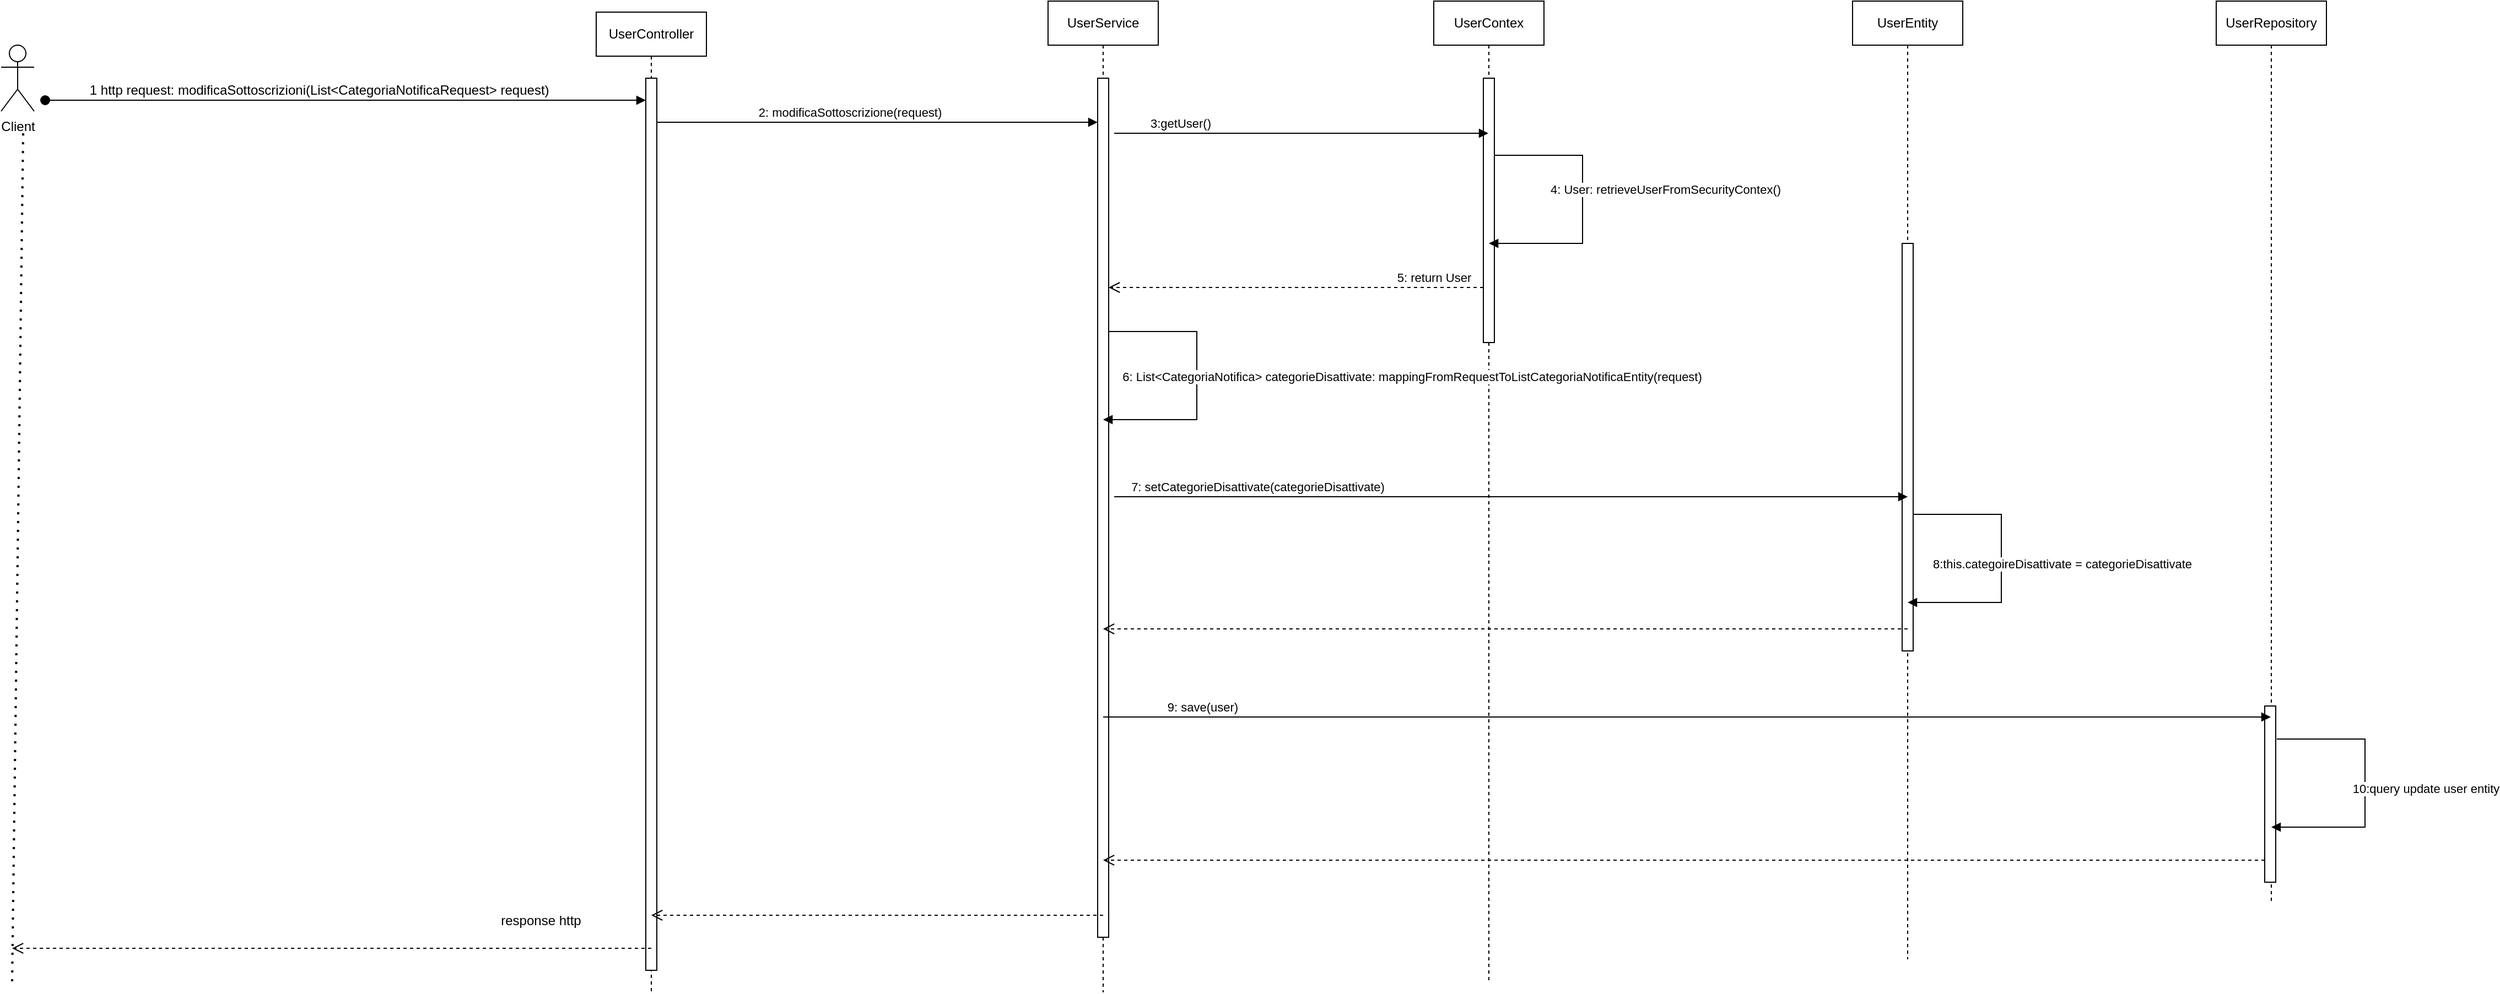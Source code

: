 <mxfile version="28.2.5">
  <diagram name="Pagina-1" id="43YX1HZiOxaPDuEuGN-w">
    <mxGraphModel dx="1774" dy="1680" grid="1" gridSize="10" guides="1" tooltips="1" connect="1" arrows="1" fold="1" page="1" pageScale="1" pageWidth="827" pageHeight="1169" math="0" shadow="0">
      <root>
        <mxCell id="0" />
        <mxCell id="1" parent="0" />
        <mxCell id="-tuFiHdznxaQ97C9SKWg-1" value="UserController" style="shape=umlLifeline;perimeter=lifelinePerimeter;whiteSpace=wrap;html=1;container=1;dropTarget=0;collapsible=0;recursiveResize=0;outlineConnect=0;portConstraint=eastwest;newEdgeStyle={&quot;curved&quot;:0,&quot;rounded&quot;:0};" parent="1" vertex="1">
          <mxGeometry x="140" y="-1120" width="100" height="890" as="geometry" />
        </mxCell>
        <mxCell id="-tuFiHdznxaQ97C9SKWg-3" value="" style="html=1;points=[[0,0,0,0,5],[0,1,0,0,-5],[1,0,0,0,5],[1,1,0,0,-5]];perimeter=orthogonalPerimeter;outlineConnect=0;targetShapes=umlLifeline;portConstraint=eastwest;newEdgeStyle={&quot;curved&quot;:0,&quot;rounded&quot;:0};" parent="-tuFiHdznxaQ97C9SKWg-1" vertex="1">
          <mxGeometry x="45" y="60" width="10" height="810" as="geometry" />
        </mxCell>
        <mxCell id="-tuFiHdznxaQ97C9SKWg-2" value="UserService" style="shape=umlLifeline;perimeter=lifelinePerimeter;whiteSpace=wrap;html=1;container=1;dropTarget=0;collapsible=0;recursiveResize=0;outlineConnect=0;portConstraint=eastwest;newEdgeStyle={&quot;curved&quot;:0,&quot;rounded&quot;:0};" parent="1" vertex="1">
          <mxGeometry x="550" y="-1130" width="100" height="900" as="geometry" />
        </mxCell>
        <mxCell id="-tuFiHdznxaQ97C9SKWg-5" value="" style="html=1;points=[[0,0,0,0,5],[0,1,0,0,-5],[1,0,0,0,5],[1,1,0,0,-5]];perimeter=orthogonalPerimeter;outlineConnect=0;targetShapes=umlLifeline;portConstraint=eastwest;newEdgeStyle={&quot;curved&quot;:0,&quot;rounded&quot;:0};" parent="-tuFiHdznxaQ97C9SKWg-2" vertex="1">
          <mxGeometry x="45" y="70" width="10" height="780" as="geometry" />
        </mxCell>
        <mxCell id="-tuFiHdznxaQ97C9SKWg-4" value="2: modificaSottoscrizione(request)" style="html=1;verticalAlign=bottom;endArrow=block;curved=0;rounded=0;" parent="1" edge="1">
          <mxGeometry x="-0.125" width="80" relative="1" as="geometry">
            <mxPoint x="195" y="-1020" as="sourcePoint" />
            <mxPoint x="595" y="-1020" as="targetPoint" />
            <mxPoint as="offset" />
          </mxGeometry>
        </mxCell>
        <mxCell id="-tuFiHdznxaQ97C9SKWg-6" value="UserContex" style="shape=umlLifeline;perimeter=lifelinePerimeter;whiteSpace=wrap;html=1;container=1;dropTarget=0;collapsible=0;recursiveResize=0;outlineConnect=0;portConstraint=eastwest;newEdgeStyle={&quot;curved&quot;:0,&quot;rounded&quot;:0};" parent="1" vertex="1">
          <mxGeometry x="900" y="-1130" width="100" height="890" as="geometry" />
        </mxCell>
        <mxCell id="-tuFiHdznxaQ97C9SKWg-7" value="" style="html=1;points=[[0,0,0,0,5],[0,1,0,0,-5],[1,0,0,0,5],[1,1,0,0,-5]];perimeter=orthogonalPerimeter;outlineConnect=0;targetShapes=umlLifeline;portConstraint=eastwest;newEdgeStyle={&quot;curved&quot;:0,&quot;rounded&quot;:0};" parent="-tuFiHdznxaQ97C9SKWg-6" vertex="1">
          <mxGeometry x="45" y="70" width="10" height="240" as="geometry" />
        </mxCell>
        <mxCell id="-tuFiHdznxaQ97C9SKWg-8" value="3:getUser()" style="html=1;verticalAlign=bottom;endArrow=block;curved=0;rounded=0;" parent="1" edge="1">
          <mxGeometry x="-0.646" width="80" relative="1" as="geometry">
            <mxPoint x="610" y="-1010" as="sourcePoint" />
            <mxPoint x="949.5" y="-1010" as="targetPoint" />
            <mxPoint as="offset" />
          </mxGeometry>
        </mxCell>
        <mxCell id="-tuFiHdznxaQ97C9SKWg-9" value="5: return User" style="html=1;verticalAlign=bottom;endArrow=open;dashed=1;endSize=8;curved=0;rounded=0;" parent="1" edge="1">
          <mxGeometry x="-0.735" relative="1" as="geometry">
            <mxPoint x="945" y="-870" as="sourcePoint" />
            <mxPoint x="605" y="-870" as="targetPoint" />
            <mxPoint as="offset" />
          </mxGeometry>
        </mxCell>
        <mxCell id="-tuFiHdznxaQ97C9SKWg-10" value="UserEntity" style="shape=umlLifeline;perimeter=lifelinePerimeter;whiteSpace=wrap;html=1;container=1;dropTarget=0;collapsible=0;recursiveResize=0;outlineConnect=0;portConstraint=eastwest;newEdgeStyle={&quot;curved&quot;:0,&quot;rounded&quot;:0};" parent="1" vertex="1">
          <mxGeometry x="1280" y="-1130" width="100" height="870" as="geometry" />
        </mxCell>
        <mxCell id="-tuFiHdznxaQ97C9SKWg-16" value="" style="html=1;points=[[0,0,0,0,5],[0,1,0,0,-5],[1,0,0,0,5],[1,1,0,0,-5]];perimeter=orthogonalPerimeter;outlineConnect=0;targetShapes=umlLifeline;portConstraint=eastwest;newEdgeStyle={&quot;curved&quot;:0,&quot;rounded&quot;:0};" parent="-tuFiHdznxaQ97C9SKWg-10" vertex="1">
          <mxGeometry x="45" y="220" width="10" height="370" as="geometry" />
        </mxCell>
        <mxCell id="-tuFiHdznxaQ97C9SKWg-11" value="&lt;font style=&quot;font-size: 12px;&quot;&gt;1 http request: modificaSottoscrizioni(List&amp;lt;CategoriaNotificaRequest&amp;gt; request)&amp;nbsp;&lt;/font&gt;" style="html=1;verticalAlign=bottom;startArrow=oval;startFill=1;endArrow=block;startSize=8;curved=0;rounded=0;strokeWidth=1;jumpSize=14;" parent="1" edge="1">
          <mxGeometry x="-0.083" width="60" relative="1" as="geometry">
            <mxPoint x="-360" y="-1040" as="sourcePoint" />
            <mxPoint x="185" y="-1040" as="targetPoint" />
            <mxPoint as="offset" />
          </mxGeometry>
        </mxCell>
        <mxCell id="-tuFiHdznxaQ97C9SKWg-12" value="6: List&amp;lt;CategoriaNotifica&amp;gt; categorieDisattivate: mappingFromRequestToListCategoriaNotificaEntity(request)" style="html=1;verticalAlign=bottom;endArrow=block;curved=0;rounded=0;" parent="1" edge="1">
          <mxGeometry x="0.061" y="195" width="80" relative="1" as="geometry">
            <mxPoint x="605" y="-830" as="sourcePoint" />
            <mxPoint x="600" y="-750" as="targetPoint" />
            <Array as="points">
              <mxPoint x="685" y="-830" />
              <mxPoint x="685" y="-750" />
            </Array>
            <mxPoint as="offset" />
          </mxGeometry>
        </mxCell>
        <mxCell id="-tuFiHdznxaQ97C9SKWg-15" value="4: User: retrieveUserFromSecurityContex()" style="html=1;verticalAlign=bottom;endArrow=block;curved=0;rounded=0;" parent="1" edge="1">
          <mxGeometry x="-0.02" y="75" width="80" relative="1" as="geometry">
            <mxPoint x="955" y="-990" as="sourcePoint" />
            <mxPoint x="950" y="-910" as="targetPoint" />
            <Array as="points">
              <mxPoint x="1035" y="-990" />
              <mxPoint x="1035" y="-910" />
            </Array>
            <mxPoint as="offset" />
          </mxGeometry>
        </mxCell>
        <mxCell id="-tuFiHdznxaQ97C9SKWg-24" value="7: setCategorieDisattivate(categorieDisattivate)" style="html=1;verticalAlign=bottom;endArrow=block;curved=0;rounded=0;" parent="1" edge="1">
          <mxGeometry x="-0.639" width="80" relative="1" as="geometry">
            <mxPoint x="610" y="-680" as="sourcePoint" />
            <mxPoint x="1330" y="-680" as="targetPoint" />
            <mxPoint as="offset" />
          </mxGeometry>
        </mxCell>
        <mxCell id="-tuFiHdznxaQ97C9SKWg-25" value="8:this.categoireDisattivate = categorieDisattivate" style="html=1;verticalAlign=bottom;endArrow=block;curved=0;rounded=0;" parent="1" edge="1">
          <mxGeometry x="0.094" y="55" width="80" relative="1" as="geometry">
            <mxPoint x="1335" y="-664" as="sourcePoint" />
            <mxPoint x="1330" y="-584" as="targetPoint" />
            <Array as="points">
              <mxPoint x="1415" y="-664" />
              <mxPoint x="1415" y="-584" />
            </Array>
            <mxPoint as="offset" />
          </mxGeometry>
        </mxCell>
        <mxCell id="-tuFiHdznxaQ97C9SKWg-26" value="" style="html=1;verticalAlign=bottom;endArrow=open;dashed=1;endSize=8;curved=0;rounded=0;" parent="1" target="-tuFiHdznxaQ97C9SKWg-2" edge="1">
          <mxGeometry x="-0.735" relative="1" as="geometry">
            <mxPoint x="1330" y="-560" as="sourcePoint" />
            <mxPoint x="990" y="-560" as="targetPoint" />
            <mxPoint as="offset" />
          </mxGeometry>
        </mxCell>
        <mxCell id="-tuFiHdznxaQ97C9SKWg-27" value="UserRepository" style="shape=umlLifeline;perimeter=lifelinePerimeter;whiteSpace=wrap;html=1;container=1;dropTarget=0;collapsible=0;recursiveResize=0;outlineConnect=0;portConstraint=eastwest;newEdgeStyle={&quot;curved&quot;:0,&quot;rounded&quot;:0};" parent="1" vertex="1">
          <mxGeometry x="1610" y="-1130" width="100" height="820" as="geometry" />
        </mxCell>
        <mxCell id="-tuFiHdznxaQ97C9SKWg-29" value="" style="html=1;points=[[0,0,0,0,5],[0,1,0,0,-5],[1,0,0,0,5],[1,1,0,0,-5]];perimeter=orthogonalPerimeter;outlineConnect=0;targetShapes=umlLifeline;portConstraint=eastwest;newEdgeStyle={&quot;curved&quot;:0,&quot;rounded&quot;:0};" parent="-tuFiHdznxaQ97C9SKWg-27" vertex="1">
          <mxGeometry x="44" y="640" width="10" height="160" as="geometry" />
        </mxCell>
        <mxCell id="-tuFiHdznxaQ97C9SKWg-28" value="9: save(user)" style="html=1;verticalAlign=bottom;endArrow=block;curved=0;rounded=0;" parent="1" target="-tuFiHdznxaQ97C9SKWg-27" edge="1">
          <mxGeometry x="-0.83" width="80" relative="1" as="geometry">
            <mxPoint x="600" y="-480" as="sourcePoint" />
            <mxPoint x="680" y="-480" as="targetPoint" />
            <mxPoint as="offset" />
          </mxGeometry>
        </mxCell>
        <mxCell id="-tuFiHdznxaQ97C9SKWg-30" value="10:query update user entity" style="html=1;verticalAlign=bottom;endArrow=block;curved=0;rounded=0;" parent="1" edge="1">
          <mxGeometry x="0.094" y="55" width="80" relative="1" as="geometry">
            <mxPoint x="1665" y="-460" as="sourcePoint" />
            <mxPoint x="1660" y="-380" as="targetPoint" />
            <Array as="points">
              <mxPoint x="1745" y="-460" />
              <mxPoint x="1745" y="-380" />
            </Array>
            <mxPoint as="offset" />
          </mxGeometry>
        </mxCell>
        <mxCell id="-tuFiHdznxaQ97C9SKWg-31" value="" style="html=1;verticalAlign=bottom;endArrow=open;dashed=1;endSize=8;curved=0;rounded=0;" parent="1" target="-tuFiHdznxaQ97C9SKWg-2" edge="1">
          <mxGeometry x="-0.735" relative="1" as="geometry">
            <mxPoint x="1654" y="-350" as="sourcePoint" />
            <mxPoint x="924" y="-350" as="targetPoint" />
            <mxPoint as="offset" />
          </mxGeometry>
        </mxCell>
        <mxCell id="-tuFiHdznxaQ97C9SKWg-32" value="" style="html=1;verticalAlign=bottom;endArrow=open;dashed=1;endSize=8;curved=0;rounded=0;" parent="1" target="-tuFiHdznxaQ97C9SKWg-1" edge="1">
          <mxGeometry x="-0.735" relative="1" as="geometry">
            <mxPoint x="600" y="-300" as="sourcePoint" />
            <mxPoint x="260" y="-300" as="targetPoint" />
            <mxPoint as="offset" />
          </mxGeometry>
        </mxCell>
        <mxCell id="-tuFiHdznxaQ97C9SKWg-33" value="Client" style="shape=umlActor;verticalLabelPosition=bottom;verticalAlign=top;html=1;" parent="1" vertex="1">
          <mxGeometry x="-400" y="-1090" width="30" height="60" as="geometry" />
        </mxCell>
        <mxCell id="-tuFiHdznxaQ97C9SKWg-38" value="" style="endArrow=none;dashed=1;html=1;dashPattern=1 3;strokeWidth=2;rounded=0;" parent="1" edge="1">
          <mxGeometry width="50" height="50" relative="1" as="geometry">
            <mxPoint x="-390" y="-240" as="sourcePoint" />
            <mxPoint x="-380" y="-1010" as="targetPoint" />
          </mxGeometry>
        </mxCell>
        <mxCell id="-tuFiHdznxaQ97C9SKWg-39" value="" style="html=1;verticalAlign=bottom;endArrow=open;dashed=1;endSize=8;curved=0;rounded=0;" parent="1" edge="1">
          <mxGeometry x="-0.735" relative="1" as="geometry">
            <mxPoint x="190" y="-270" as="sourcePoint" />
            <mxPoint x="-390" y="-270" as="targetPoint" />
            <mxPoint as="offset" />
          </mxGeometry>
        </mxCell>
        <mxCell id="-tuFiHdznxaQ97C9SKWg-40" value="response http" style="text;html=1;align=center;verticalAlign=middle;whiteSpace=wrap;rounded=0;" parent="1" vertex="1">
          <mxGeometry x="20" y="-310" width="140" height="30" as="geometry" />
        </mxCell>
      </root>
    </mxGraphModel>
  </diagram>
</mxfile>
